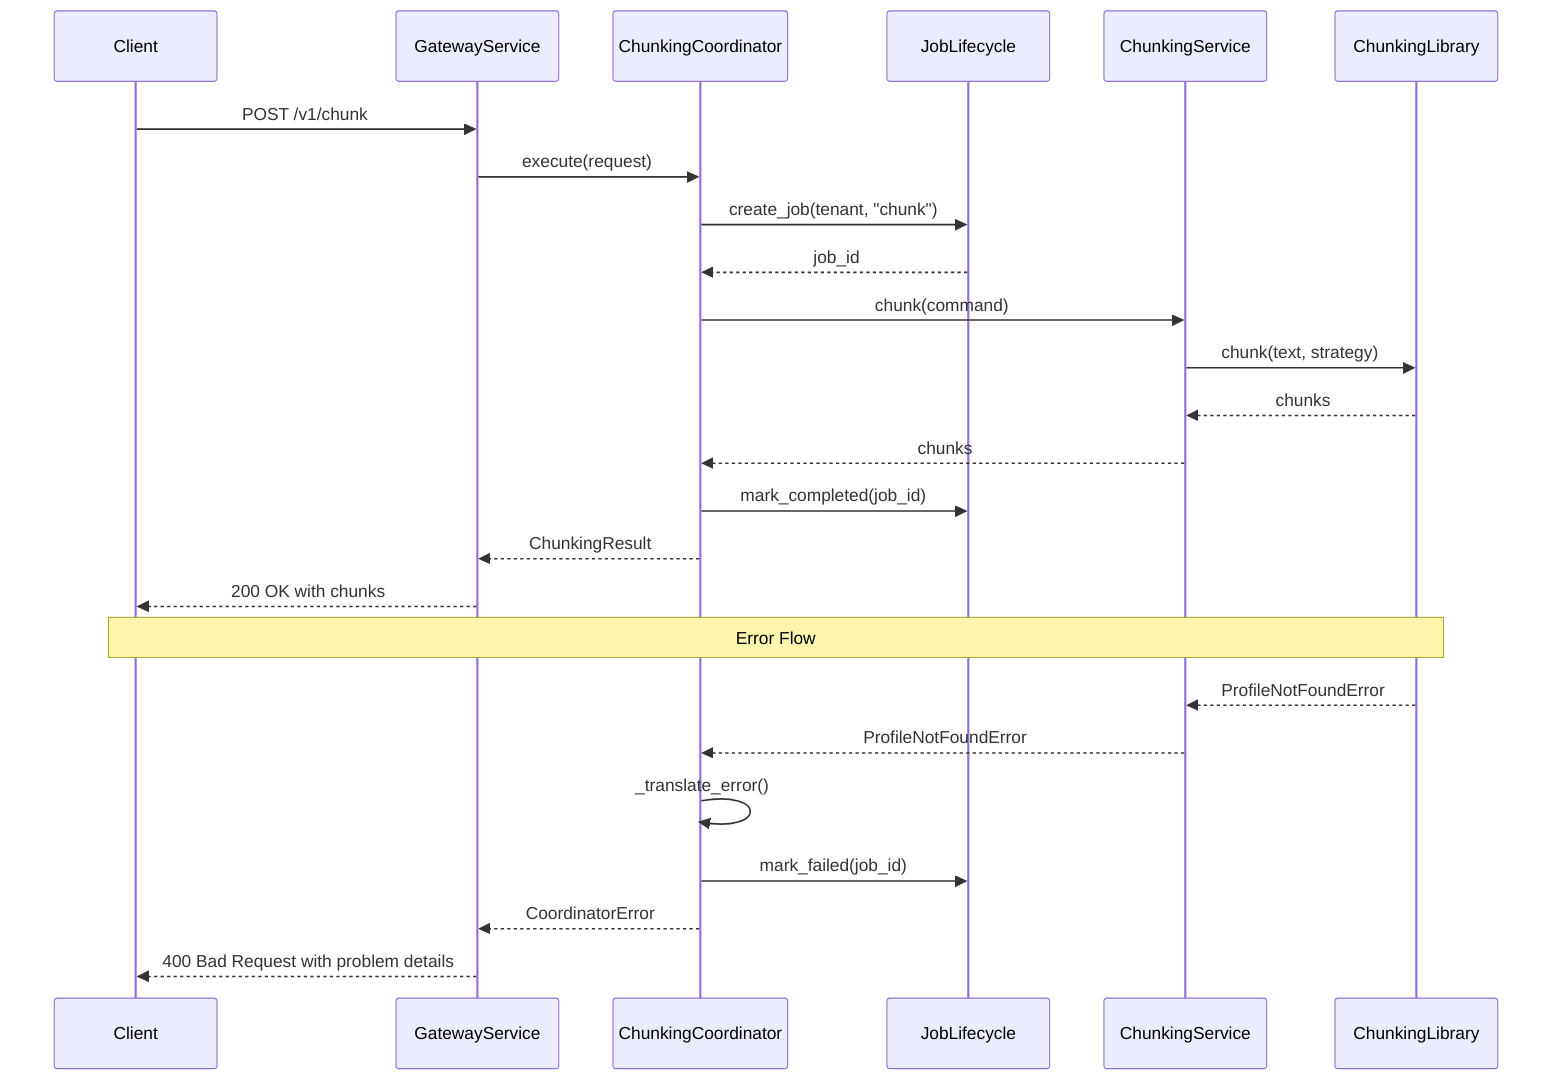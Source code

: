sequenceDiagram
    participant Client
    participant GatewayService
    participant ChunkingCoordinator
    participant JobLifecycle
    participant ChunkingService
    participant ChunkingLibrary

    Client->>GatewayService: POST /v1/chunk
    GatewayService->>ChunkingCoordinator: execute(request)
    ChunkingCoordinator->>JobLifecycle: create_job(tenant, "chunk")
    JobLifecycle-->>ChunkingCoordinator: job_id
    ChunkingCoordinator->>ChunkingService: chunk(command)
    ChunkingService->>ChunkingLibrary: chunk(text, strategy)
    ChunkingLibrary-->>ChunkingService: chunks
    ChunkingService-->>ChunkingCoordinator: chunks
    ChunkingCoordinator->>JobLifecycle: mark_completed(job_id)
    ChunkingCoordinator-->>GatewayService: ChunkingResult
    GatewayService-->>Client: 200 OK with chunks

    Note over Client, ChunkingLibrary: Error Flow
    ChunkingLibrary-->>ChunkingService: ProfileNotFoundError
    ChunkingService-->>ChunkingCoordinator: ProfileNotFoundError
    ChunkingCoordinator->>ChunkingCoordinator: _translate_error()
    ChunkingCoordinator->>JobLifecycle: mark_failed(job_id)
    ChunkingCoordinator-->>GatewayService: CoordinatorError
    GatewayService-->>Client: 400 Bad Request with problem details
